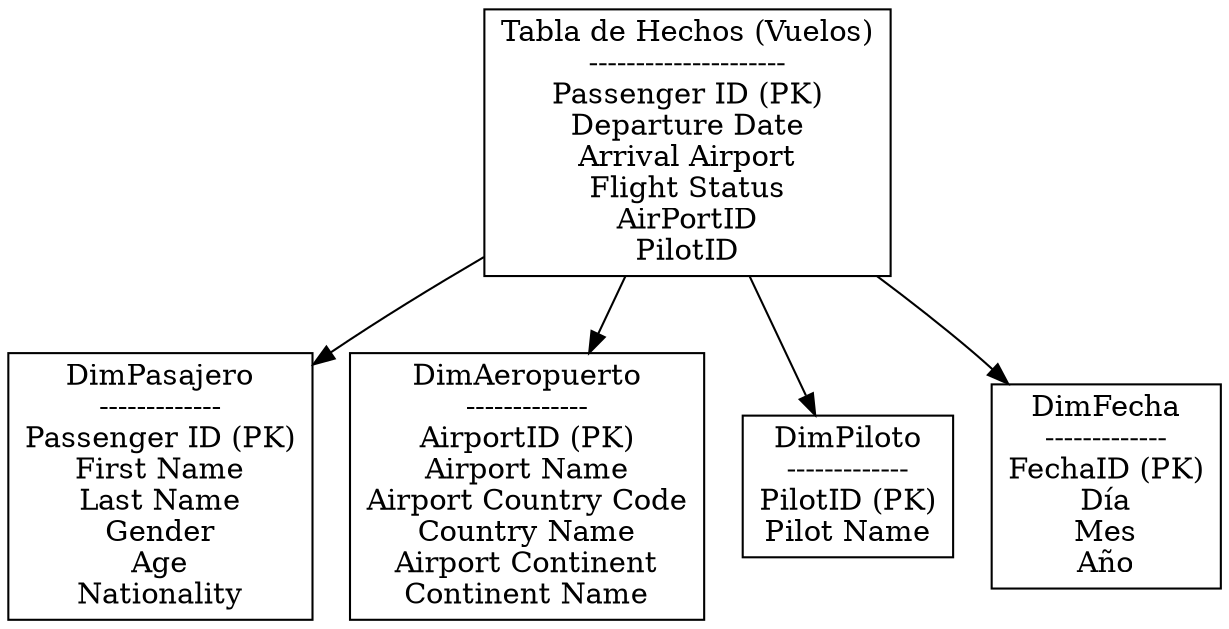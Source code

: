 digraph {
    node[shape=record]
    DimPasajero [label="DimPasajero\n-------------\nPassenger ID (PK)\nFirst Name\nLast Name\nGender\nAge\nNationality\n"]
    DimAeropuerto [label="DimAeropuerto\n-------------\nAirportID (PK)\nAirport Name\nAirport Country Code\nCountry Name\nAirport Continent\nContinent Name"]
    DimPiloto [label="DimPiloto\n-------------\nPilotID (PK)\nPilot Name"]
    DimFecha [label="DimFecha\n-------------\nFechaID (PK)\nDía\nMes\nAño"]
    Vuelos [label="Tabla de Hechos (Vuelos)\n---------------------\nPassenger ID (PK)\nDeparture Date\nArrival Airport\nFlight Status\nAirPortID\nPilotID\n"]

    Vuelos -> DimPasajero
    Vuelos -> DimAeropuerto
    Vuelos -> DimPiloto
    Vuelos -> DimFecha
}
